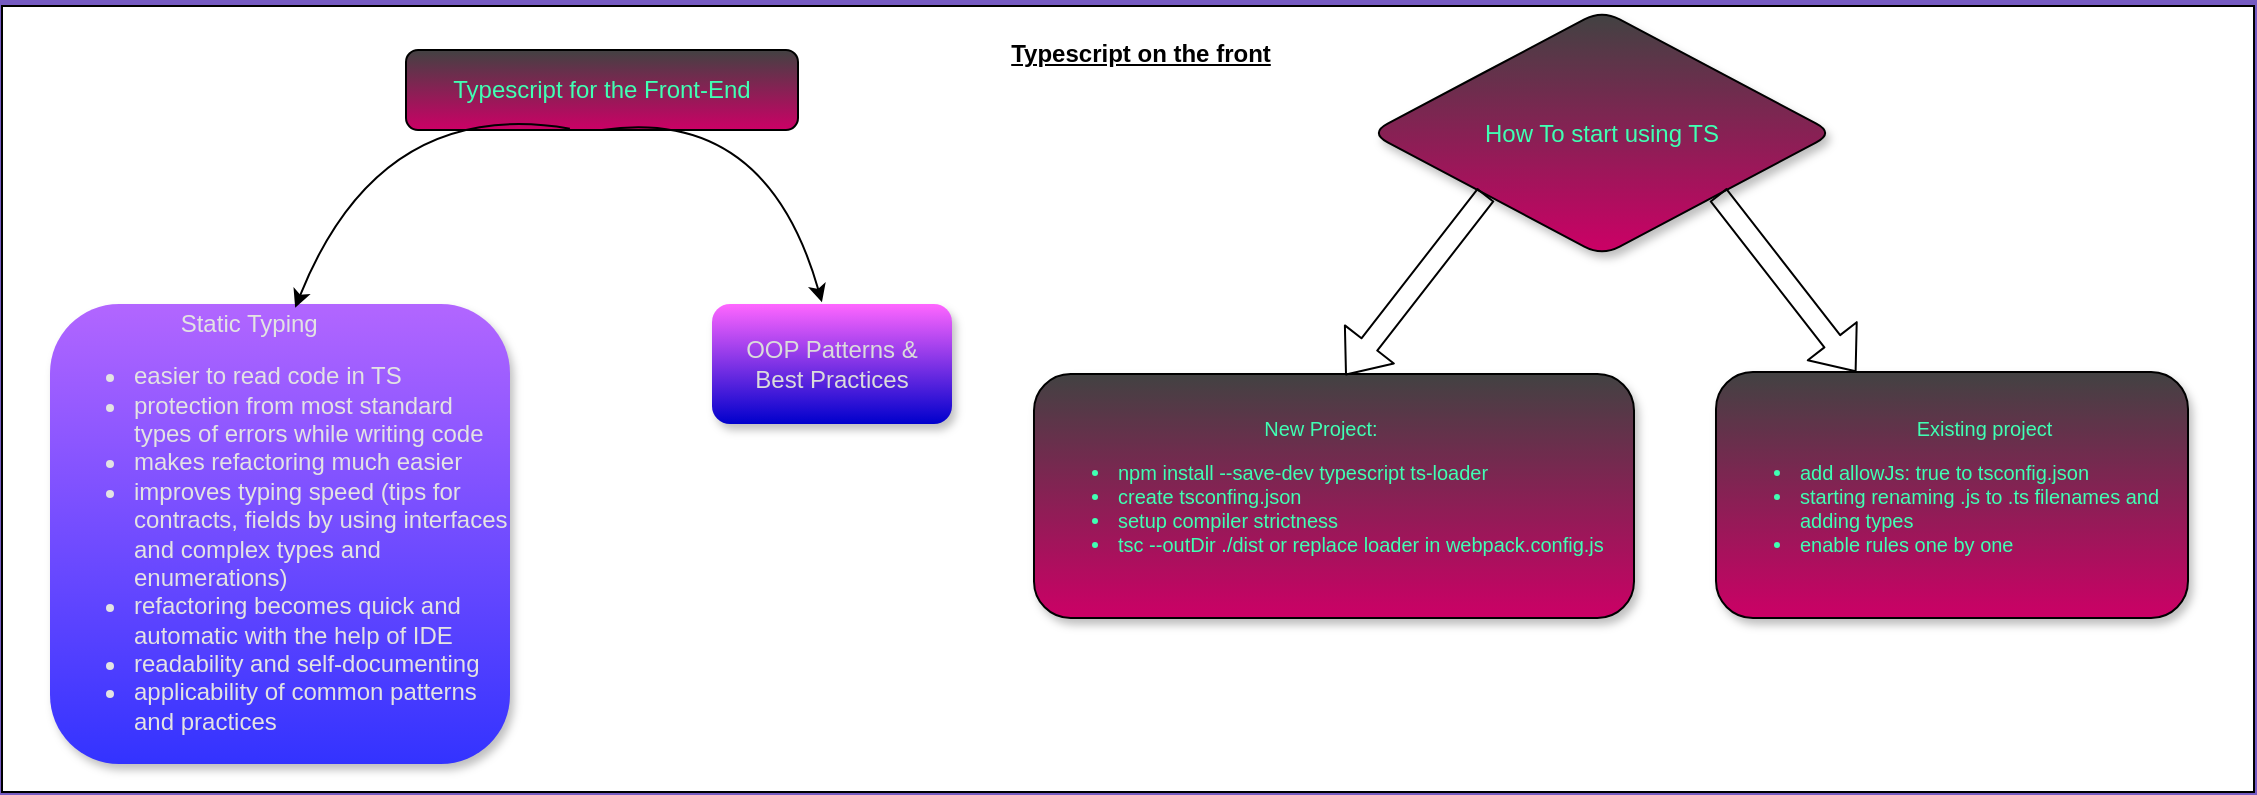 <mxfile version="13.7.7" type="github">
  <diagram id="I_Di6sEIPElMC3I-nAi-" name="Page-1">
    <mxGraphModel dx="3555" dy="1905" grid="0" gridSize="10" guides="1" tooltips="1" connect="1" arrows="1" fold="1" page="1" pageScale="1" pageWidth="10000" pageHeight="5000" background="#765BC2" math="0" shadow="0">
      <root>
        <mxCell id="0" />
        <mxCell id="1" parent="0" />
        <mxCell id="JJGqAXCRzj6Gm3iAd60K-1" value="" style="rounded=0;whiteSpace=wrap;html=1;" vertex="1" parent="1">
          <mxGeometry x="146" y="58" width="1126" height="393" as="geometry" />
        </mxCell>
        <mxCell id="gq6QbgiBmz24k4WDsFfc-3" value="&lt;div&gt;&amp;nbsp; &amp;nbsp; &amp;nbsp; &amp;nbsp; &amp;nbsp; &amp;nbsp; &amp;nbsp; &amp;nbsp; &amp;nbsp; &amp;nbsp;Static Typing&amp;nbsp;&amp;nbsp;&lt;/div&gt;&lt;div&gt;&lt;ul&gt;&lt;li&gt;&lt;span&gt;easier to read code in TS&lt;/span&gt;&lt;br&gt;&lt;/li&gt;&lt;li&gt;&lt;span&gt;protection from most standard types of errors while writing code&lt;/span&gt;&lt;br&gt;&lt;/li&gt;&lt;li&gt;&lt;span&gt;makes refactoring much easier&lt;/span&gt;&lt;br&gt;&lt;/li&gt;&lt;li&gt;&lt;span&gt;improves typing speed (tips for contracts, fields by using interfaces and complex types and enumerations&lt;/span&gt;)&lt;/li&gt;&lt;li&gt;refactoring becomes quick and automatic with the help of IDE&lt;/li&gt;&lt;li&gt;readability and self-documenting&lt;/li&gt;&lt;li&gt;applicability of common patterns and practices&lt;/li&gt;&lt;/ul&gt;&lt;/div&gt;" style="whiteSpace=wrap;html=1;aspect=fixed;gradientDirection=south;gradientColor=#3333FF;fontColor=#E3E3E3;fillColor=#B266FF;rounded=1;glass=0;shadow=1;sketch=0;align=left;strokeColor=none;" parent="1" vertex="1">
          <mxGeometry x="170" y="207" width="230" height="230" as="geometry" />
        </mxCell>
        <mxCell id="gq6QbgiBmz24k4WDsFfc-1" value="Typescript for the Front-End" style="rounded=1;whiteSpace=wrap;html=1;fillColor=#424242;gradientColor=#CC0066;fontColor=#40FFB3;" parent="1" vertex="1">
          <mxGeometry x="348" y="80" width="196" height="40" as="geometry" />
        </mxCell>
        <mxCell id="gq6QbgiBmz24k4WDsFfc-5" value="OOP Patterns &amp;amp;&lt;br&gt;Best Practices" style="rounded=1;whiteSpace=wrap;html=1;fillColor=#FF66FF;gradientColor=#0000CC;fontColor=#DBDBDB;shadow=1;strokeColor=none;" parent="1" vertex="1">
          <mxGeometry x="501" y="207" width="120" height="60" as="geometry" />
        </mxCell>
        <mxCell id="gq6QbgiBmz24k4WDsFfc-8" value="" style="curved=1;endArrow=classic;html=1;fontColor=#E3E3E3;entryX=0.533;entryY=0.008;entryDx=0;entryDy=0;entryPerimeter=0;exitX=0.418;exitY=0.983;exitDx=0;exitDy=0;exitPerimeter=0;" parent="1" source="gq6QbgiBmz24k4WDsFfc-1" target="gq6QbgiBmz24k4WDsFfc-3" edge="1">
          <mxGeometry width="50" height="50" relative="1" as="geometry">
            <mxPoint x="430" y="230" as="sourcePoint" />
            <mxPoint x="480" y="180" as="targetPoint" />
            <Array as="points">
              <mxPoint x="335" y="103" />
            </Array>
          </mxGeometry>
        </mxCell>
        <mxCell id="gq6QbgiBmz24k4WDsFfc-9" value="" style="curved=1;endArrow=classic;html=1;fontColor=#E3E3E3;entryX=0.458;entryY=-0.014;entryDx=0;entryDy=0;entryPerimeter=0;exitX=0.5;exitY=1;exitDx=0;exitDy=0;" parent="1" source="gq6QbgiBmz24k4WDsFfc-1" target="gq6QbgiBmz24k4WDsFfc-5" edge="1">
          <mxGeometry width="50" height="50" relative="1" as="geometry">
            <mxPoint x="430" y="230" as="sourcePoint" />
            <mxPoint x="480" y="180" as="targetPoint" />
            <Array as="points">
              <mxPoint x="528" y="108" />
            </Array>
          </mxGeometry>
        </mxCell>
        <mxCell id="gq6QbgiBmz24k4WDsFfc-15" value="How To start using TS" style="rhombus;whiteSpace=wrap;html=1;rounded=1;shadow=1;glass=0;sketch=0;strokeColor=#000000;fillColor=#424242;gradientColor=#CC0066;fontColor=#40FFB3;" parent="1" vertex="1">
          <mxGeometry x="830" y="60" width="232" height="123" as="geometry" />
        </mxCell>
        <mxCell id="gq6QbgiBmz24k4WDsFfc-16" value="&lt;div style=&quot;text-align: center&quot;&gt;&lt;span&gt;New Project:&lt;/span&gt;&lt;/div&gt;&lt;ul style=&quot;font-size: 10px&quot;&gt;&lt;li style=&quot;font-size: 10px&quot;&gt;npm install --save-dev typescript ts-loader&lt;/li&gt;&lt;li style=&quot;font-size: 10px&quot;&gt;create tsconfing.json&lt;/li&gt;&lt;li style=&quot;font-size: 10px&quot;&gt;setup compiler strictness&lt;/li&gt;&lt;li style=&quot;font-size: 10px&quot;&gt;tsc --outDir ./dist or replace loader in webpack.config.js&lt;/li&gt;&lt;/ul&gt;" style="whiteSpace=wrap;html=1;rounded=1;shadow=1;glass=0;sketch=0;strokeColor=#000000;fillColor=#424242;gradientColor=#CC0066;fontColor=#40FFB3;fontSize=10;align=left;" parent="1" vertex="1">
          <mxGeometry x="662" y="242" width="300" height="122" as="geometry" />
        </mxCell>
        <mxCell id="gq6QbgiBmz24k4WDsFfc-24" value="" style="shape=flexArrow;endArrow=classic;html=1;entryX=0.519;entryY=0.005;entryDx=0;entryDy=0;entryPerimeter=0;labelBackgroundColor=#FF99CC;exitX=0;exitY=1;exitDx=0;exitDy=0;" parent="1" source="gq6QbgiBmz24k4WDsFfc-15" target="gq6QbgiBmz24k4WDsFfc-16" edge="1">
          <mxGeometry width="50" height="50" relative="1" as="geometry">
            <mxPoint x="631" y="260" as="sourcePoint" />
            <mxPoint x="681" y="210" as="targetPoint" />
          </mxGeometry>
        </mxCell>
        <mxCell id="gq6QbgiBmz24k4WDsFfc-25" value="" style="shape=flexArrow;endArrow=classic;html=1;exitX=0.706;exitY=0.79;exitDx=0;exitDy=0;exitPerimeter=0;" parent="1" source="gq6QbgiBmz24k4WDsFfc-19" edge="1">
          <mxGeometry width="50" height="50" relative="1" as="geometry">
            <mxPoint x="914.318" y="132.143" as="sourcePoint" />
            <mxPoint x="1089" y="276" as="targetPoint" />
          </mxGeometry>
        </mxCell>
        <mxCell id="gq6QbgiBmz24k4WDsFfc-19" value="&lt;div style=&quot;text-align: center&quot;&gt;&lt;span&gt;&amp;nbsp; &amp;nbsp; &amp;nbsp; &amp;nbsp; &amp;nbsp; &amp;nbsp;Existing project&lt;/span&gt;&lt;/div&gt;&lt;ul&gt;&lt;li&gt;add allowJs: true to tsconfig.json&lt;/li&gt;&lt;li&gt;starting renaming .js to .ts filenames and adding types&lt;/li&gt;&lt;li&gt;enable rules one by one&lt;/li&gt;&lt;/ul&gt;" style="whiteSpace=wrap;html=1;rounded=1;shadow=1;glass=0;sketch=0;strokeColor=#000000;fillColor=#424242;gradientColor=#CC0066;fontSize=10;fontColor=#40FFB3;align=left;" parent="1" vertex="1">
          <mxGeometry x="1003" y="241" width="236" height="123" as="geometry" />
        </mxCell>
        <mxCell id="gq6QbgiBmz24k4WDsFfc-26" value="" style="shape=flexArrow;endArrow=classic;html=1;exitX=1;exitY=1;exitDx=0;exitDy=0;" parent="1" source="gq6QbgiBmz24k4WDsFfc-15" target="gq6QbgiBmz24k4WDsFfc-19" edge="1">
          <mxGeometry width="50" height="50" relative="1" as="geometry">
            <mxPoint x="993" y="112" as="sourcePoint" />
            <mxPoint x="1089" y="276.0" as="targetPoint" />
          </mxGeometry>
        </mxCell>
        <mxCell id="JJGqAXCRzj6Gm3iAd60K-2" value="Typescript on the front&lt;br&gt;" style="text;html=1;strokeColor=none;fillColor=none;align=center;verticalAlign=middle;whiteSpace=wrap;rounded=0;fontStyle=5" vertex="1" parent="1">
          <mxGeometry x="649" y="72" width="133" height="20" as="geometry" />
        </mxCell>
      </root>
    </mxGraphModel>
  </diagram>
</mxfile>
